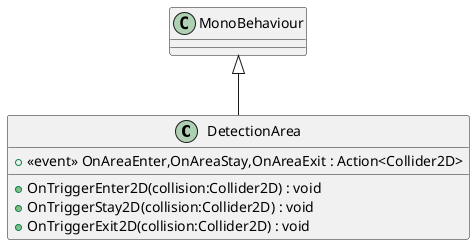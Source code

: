 @startuml
class DetectionArea {
    +  <<event>> OnAreaEnter,OnAreaStay,OnAreaExit : Action<Collider2D> 
    + OnTriggerEnter2D(collision:Collider2D) : void
    + OnTriggerStay2D(collision:Collider2D) : void
    + OnTriggerExit2D(collision:Collider2D) : void
}
MonoBehaviour <|-- DetectionArea
@enduml
